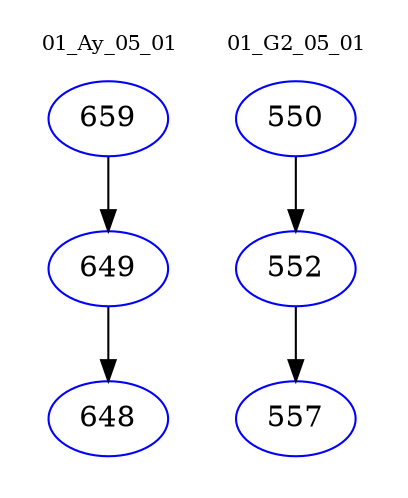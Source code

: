 digraph{
subgraph cluster_0 {
color = white
label = "01_Ay_05_01";
fontsize=10;
T0_659 [label="659", color="blue"]
T0_659 -> T0_649 [color="black"]
T0_649 [label="649", color="blue"]
T0_649 -> T0_648 [color="black"]
T0_648 [label="648", color="blue"]
}
subgraph cluster_1 {
color = white
label = "01_G2_05_01";
fontsize=10;
T1_550 [label="550", color="blue"]
T1_550 -> T1_552 [color="black"]
T1_552 [label="552", color="blue"]
T1_552 -> T1_557 [color="black"]
T1_557 [label="557", color="blue"]
}
}
